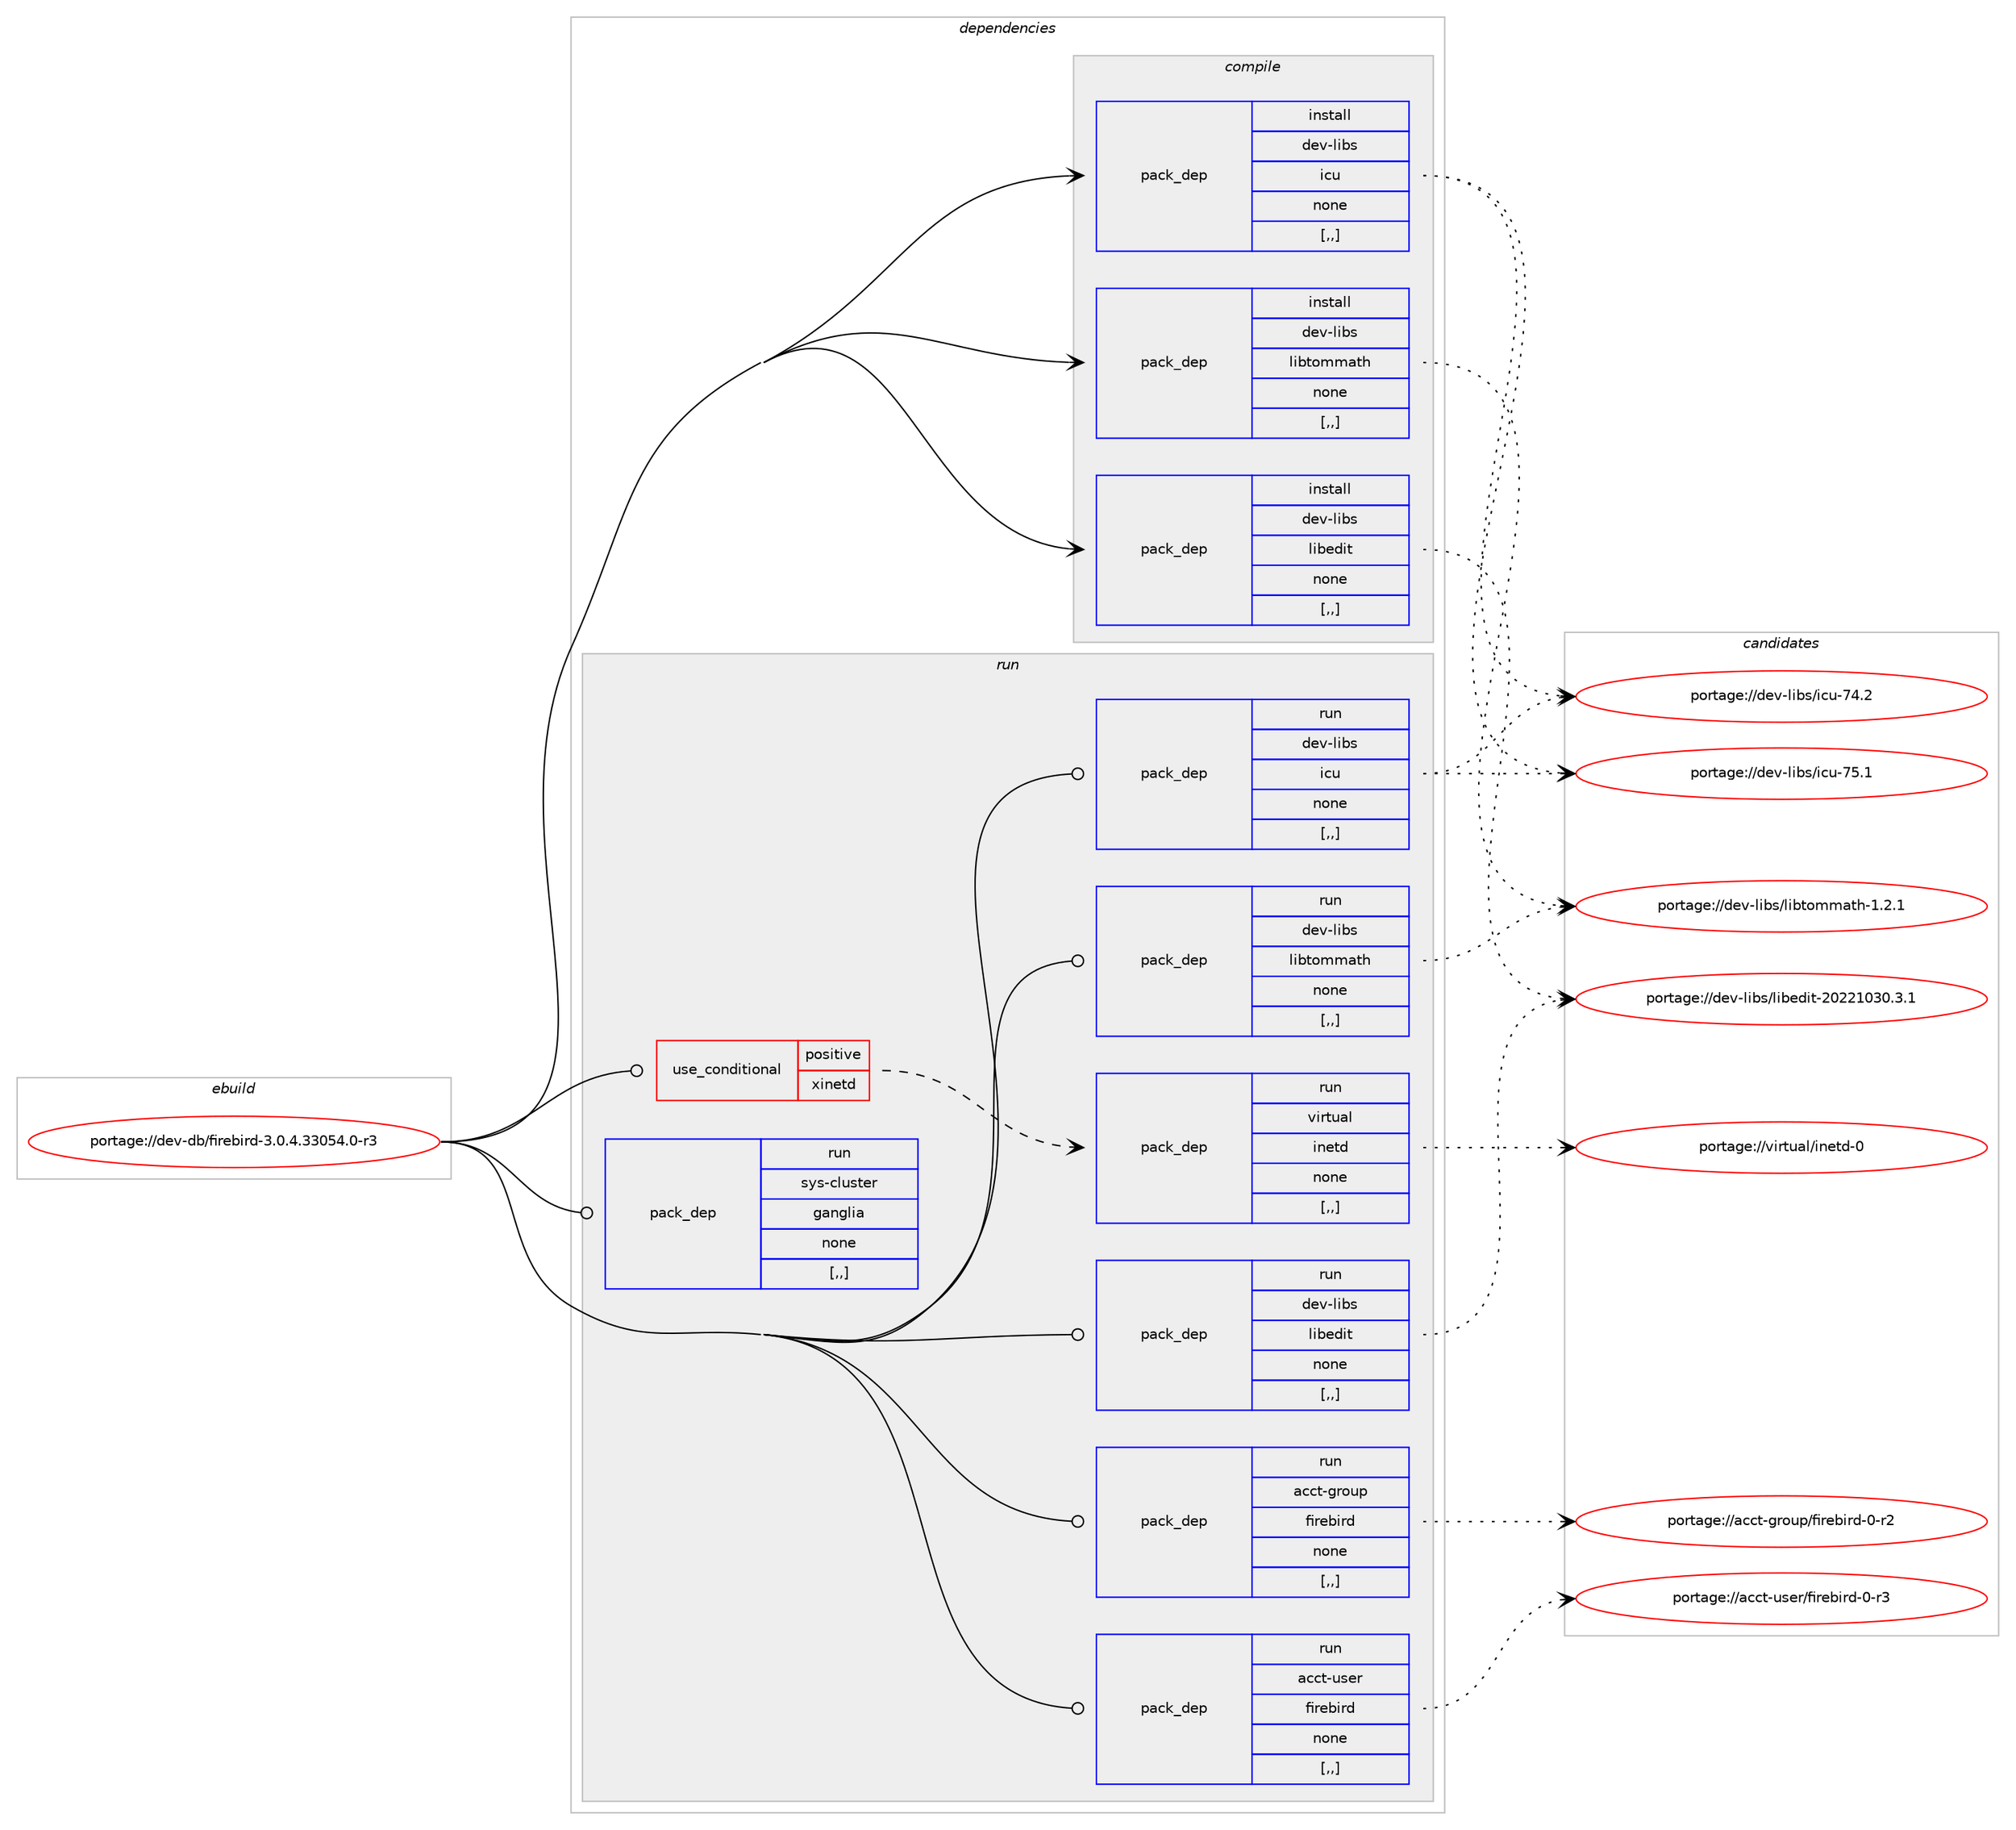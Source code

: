 digraph prolog {

# *************
# Graph options
# *************

newrank=true;
concentrate=true;
compound=true;
graph [rankdir=LR,fontname=Helvetica,fontsize=10,ranksep=1.5];#, ranksep=2.5, nodesep=0.2];
edge  [arrowhead=vee];
node  [fontname=Helvetica,fontsize=10];

# **********
# The ebuild
# **********

subgraph cluster_leftcol {
color=gray;
label=<<i>ebuild</i>>;
id [label="portage://dev-db/firebird-3.0.4.33054.0-r3", color=red, width=4, href="../dev-db/firebird-3.0.4.33054.0-r3.svg"];
}

# ****************
# The dependencies
# ****************

subgraph cluster_midcol {
color=gray;
label=<<i>dependencies</i>>;
subgraph cluster_compile {
fillcolor="#eeeeee";
style=filled;
label=<<i>compile</i>>;
subgraph pack48202 {
dependency66309 [label=<<TABLE BORDER="0" CELLBORDER="1" CELLSPACING="0" CELLPADDING="4" WIDTH="220"><TR><TD ROWSPAN="6" CELLPADDING="30">pack_dep</TD></TR><TR><TD WIDTH="110">install</TD></TR><TR><TD>dev-libs</TD></TR><TR><TD>icu</TD></TR><TR><TD>none</TD></TR><TR><TD>[,,]</TD></TR></TABLE>>, shape=none, color=blue];
}
id:e -> dependency66309:w [weight=20,style="solid",arrowhead="vee"];
subgraph pack48203 {
dependency66310 [label=<<TABLE BORDER="0" CELLBORDER="1" CELLSPACING="0" CELLPADDING="4" WIDTH="220"><TR><TD ROWSPAN="6" CELLPADDING="30">pack_dep</TD></TR><TR><TD WIDTH="110">install</TD></TR><TR><TD>dev-libs</TD></TR><TR><TD>libedit</TD></TR><TR><TD>none</TD></TR><TR><TD>[,,]</TD></TR></TABLE>>, shape=none, color=blue];
}
id:e -> dependency66310:w [weight=20,style="solid",arrowhead="vee"];
subgraph pack48204 {
dependency66311 [label=<<TABLE BORDER="0" CELLBORDER="1" CELLSPACING="0" CELLPADDING="4" WIDTH="220"><TR><TD ROWSPAN="6" CELLPADDING="30">pack_dep</TD></TR><TR><TD WIDTH="110">install</TD></TR><TR><TD>dev-libs</TD></TR><TR><TD>libtommath</TD></TR><TR><TD>none</TD></TR><TR><TD>[,,]</TD></TR></TABLE>>, shape=none, color=blue];
}
id:e -> dependency66311:w [weight=20,style="solid",arrowhead="vee"];
}
subgraph cluster_compileandrun {
fillcolor="#eeeeee";
style=filled;
label=<<i>compile and run</i>>;
}
subgraph cluster_run {
fillcolor="#eeeeee";
style=filled;
label=<<i>run</i>>;
subgraph cond17186 {
dependency66312 [label=<<TABLE BORDER="0" CELLBORDER="1" CELLSPACING="0" CELLPADDING="4"><TR><TD ROWSPAN="3" CELLPADDING="10">use_conditional</TD></TR><TR><TD>positive</TD></TR><TR><TD>xinetd</TD></TR></TABLE>>, shape=none, color=red];
subgraph pack48205 {
dependency66313 [label=<<TABLE BORDER="0" CELLBORDER="1" CELLSPACING="0" CELLPADDING="4" WIDTH="220"><TR><TD ROWSPAN="6" CELLPADDING="30">pack_dep</TD></TR><TR><TD WIDTH="110">run</TD></TR><TR><TD>virtual</TD></TR><TR><TD>inetd</TD></TR><TR><TD>none</TD></TR><TR><TD>[,,]</TD></TR></TABLE>>, shape=none, color=blue];
}
dependency66312:e -> dependency66313:w [weight=20,style="dashed",arrowhead="vee"];
}
id:e -> dependency66312:w [weight=20,style="solid",arrowhead="odot"];
subgraph pack48206 {
dependency66314 [label=<<TABLE BORDER="0" CELLBORDER="1" CELLSPACING="0" CELLPADDING="4" WIDTH="220"><TR><TD ROWSPAN="6" CELLPADDING="30">pack_dep</TD></TR><TR><TD WIDTH="110">run</TD></TR><TR><TD>acct-group</TD></TR><TR><TD>firebird</TD></TR><TR><TD>none</TD></TR><TR><TD>[,,]</TD></TR></TABLE>>, shape=none, color=blue];
}
id:e -> dependency66314:w [weight=20,style="solid",arrowhead="odot"];
subgraph pack48207 {
dependency66315 [label=<<TABLE BORDER="0" CELLBORDER="1" CELLSPACING="0" CELLPADDING="4" WIDTH="220"><TR><TD ROWSPAN="6" CELLPADDING="30">pack_dep</TD></TR><TR><TD WIDTH="110">run</TD></TR><TR><TD>acct-user</TD></TR><TR><TD>firebird</TD></TR><TR><TD>none</TD></TR><TR><TD>[,,]</TD></TR></TABLE>>, shape=none, color=blue];
}
id:e -> dependency66315:w [weight=20,style="solid",arrowhead="odot"];
subgraph pack48208 {
dependency66316 [label=<<TABLE BORDER="0" CELLBORDER="1" CELLSPACING="0" CELLPADDING="4" WIDTH="220"><TR><TD ROWSPAN="6" CELLPADDING="30">pack_dep</TD></TR><TR><TD WIDTH="110">run</TD></TR><TR><TD>dev-libs</TD></TR><TR><TD>icu</TD></TR><TR><TD>none</TD></TR><TR><TD>[,,]</TD></TR></TABLE>>, shape=none, color=blue];
}
id:e -> dependency66316:w [weight=20,style="solid",arrowhead="odot"];
subgraph pack48209 {
dependency66317 [label=<<TABLE BORDER="0" CELLBORDER="1" CELLSPACING="0" CELLPADDING="4" WIDTH="220"><TR><TD ROWSPAN="6" CELLPADDING="30">pack_dep</TD></TR><TR><TD WIDTH="110">run</TD></TR><TR><TD>dev-libs</TD></TR><TR><TD>libedit</TD></TR><TR><TD>none</TD></TR><TR><TD>[,,]</TD></TR></TABLE>>, shape=none, color=blue];
}
id:e -> dependency66317:w [weight=20,style="solid",arrowhead="odot"];
subgraph pack48210 {
dependency66318 [label=<<TABLE BORDER="0" CELLBORDER="1" CELLSPACING="0" CELLPADDING="4" WIDTH="220"><TR><TD ROWSPAN="6" CELLPADDING="30">pack_dep</TD></TR><TR><TD WIDTH="110">run</TD></TR><TR><TD>dev-libs</TD></TR><TR><TD>libtommath</TD></TR><TR><TD>none</TD></TR><TR><TD>[,,]</TD></TR></TABLE>>, shape=none, color=blue];
}
id:e -> dependency66318:w [weight=20,style="solid",arrowhead="odot"];
subgraph pack48211 {
dependency66319 [label=<<TABLE BORDER="0" CELLBORDER="1" CELLSPACING="0" CELLPADDING="4" WIDTH="220"><TR><TD ROWSPAN="6" CELLPADDING="30">pack_dep</TD></TR><TR><TD WIDTH="110">run</TD></TR><TR><TD>sys-cluster</TD></TR><TR><TD>ganglia</TD></TR><TR><TD>none</TD></TR><TR><TD>[,,]</TD></TR></TABLE>>, shape=none, color=blue];
}
id:e -> dependency66319:w [weight=20,style="solid",arrowhead="odot"];
}
}

# **************
# The candidates
# **************

subgraph cluster_choices {
rank=same;
color=gray;
label=<<i>candidates</i>>;

subgraph choice48202 {
color=black;
nodesep=1;
choice100101118451081059811547105991174555534649 [label="portage://dev-libs/icu-75.1", color=red, width=4,href="../dev-libs/icu-75.1.svg"];
choice100101118451081059811547105991174555524650 [label="portage://dev-libs/icu-74.2", color=red, width=4,href="../dev-libs/icu-74.2.svg"];
dependency66309:e -> choice100101118451081059811547105991174555534649:w [style=dotted,weight="100"];
dependency66309:e -> choice100101118451081059811547105991174555524650:w [style=dotted,weight="100"];
}
subgraph choice48203 {
color=black;
nodesep=1;
choice1001011184510810598115471081059810110010511645504850504948514846514649 [label="portage://dev-libs/libedit-20221030.3.1", color=red, width=4,href="../dev-libs/libedit-20221030.3.1.svg"];
dependency66310:e -> choice1001011184510810598115471081059810110010511645504850504948514846514649:w [style=dotted,weight="100"];
}
subgraph choice48204 {
color=black;
nodesep=1;
choice1001011184510810598115471081059811611110910997116104454946504649 [label="portage://dev-libs/libtommath-1.2.1", color=red, width=4,href="../dev-libs/libtommath-1.2.1.svg"];
dependency66311:e -> choice1001011184510810598115471081059811611110910997116104454946504649:w [style=dotted,weight="100"];
}
subgraph choice48205 {
color=black;
nodesep=1;
choice11810511411611797108471051101011161004548 [label="portage://virtual/inetd-0", color=red, width=4,href="../virtual/inetd-0.svg"];
dependency66313:e -> choice11810511411611797108471051101011161004548:w [style=dotted,weight="100"];
}
subgraph choice48206 {
color=black;
nodesep=1;
choice97999911645103114111117112471021051141019810511410045484511450 [label="portage://acct-group/firebird-0-r2", color=red, width=4,href="../acct-group/firebird-0-r2.svg"];
dependency66314:e -> choice97999911645103114111117112471021051141019810511410045484511450:w [style=dotted,weight="100"];
}
subgraph choice48207 {
color=black;
nodesep=1;
choice97999911645117115101114471021051141019810511410045484511451 [label="portage://acct-user/firebird-0-r3", color=red, width=4,href="../acct-user/firebird-0-r3.svg"];
dependency66315:e -> choice97999911645117115101114471021051141019810511410045484511451:w [style=dotted,weight="100"];
}
subgraph choice48208 {
color=black;
nodesep=1;
choice100101118451081059811547105991174555534649 [label="portage://dev-libs/icu-75.1", color=red, width=4,href="../dev-libs/icu-75.1.svg"];
choice100101118451081059811547105991174555524650 [label="portage://dev-libs/icu-74.2", color=red, width=4,href="../dev-libs/icu-74.2.svg"];
dependency66316:e -> choice100101118451081059811547105991174555534649:w [style=dotted,weight="100"];
dependency66316:e -> choice100101118451081059811547105991174555524650:w [style=dotted,weight="100"];
}
subgraph choice48209 {
color=black;
nodesep=1;
choice1001011184510810598115471081059810110010511645504850504948514846514649 [label="portage://dev-libs/libedit-20221030.3.1", color=red, width=4,href="../dev-libs/libedit-20221030.3.1.svg"];
dependency66317:e -> choice1001011184510810598115471081059810110010511645504850504948514846514649:w [style=dotted,weight="100"];
}
subgraph choice48210 {
color=black;
nodesep=1;
choice1001011184510810598115471081059811611110910997116104454946504649 [label="portage://dev-libs/libtommath-1.2.1", color=red, width=4,href="../dev-libs/libtommath-1.2.1.svg"];
dependency66318:e -> choice1001011184510810598115471081059811611110910997116104454946504649:w [style=dotted,weight="100"];
}
subgraph choice48211 {
color=black;
nodesep=1;
}
}

}

